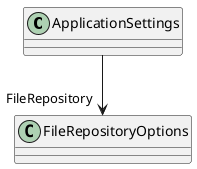 @startuml
class ApplicationSettings {
}
ApplicationSettings --> "FileRepository" FileRepositoryOptions
@enduml

